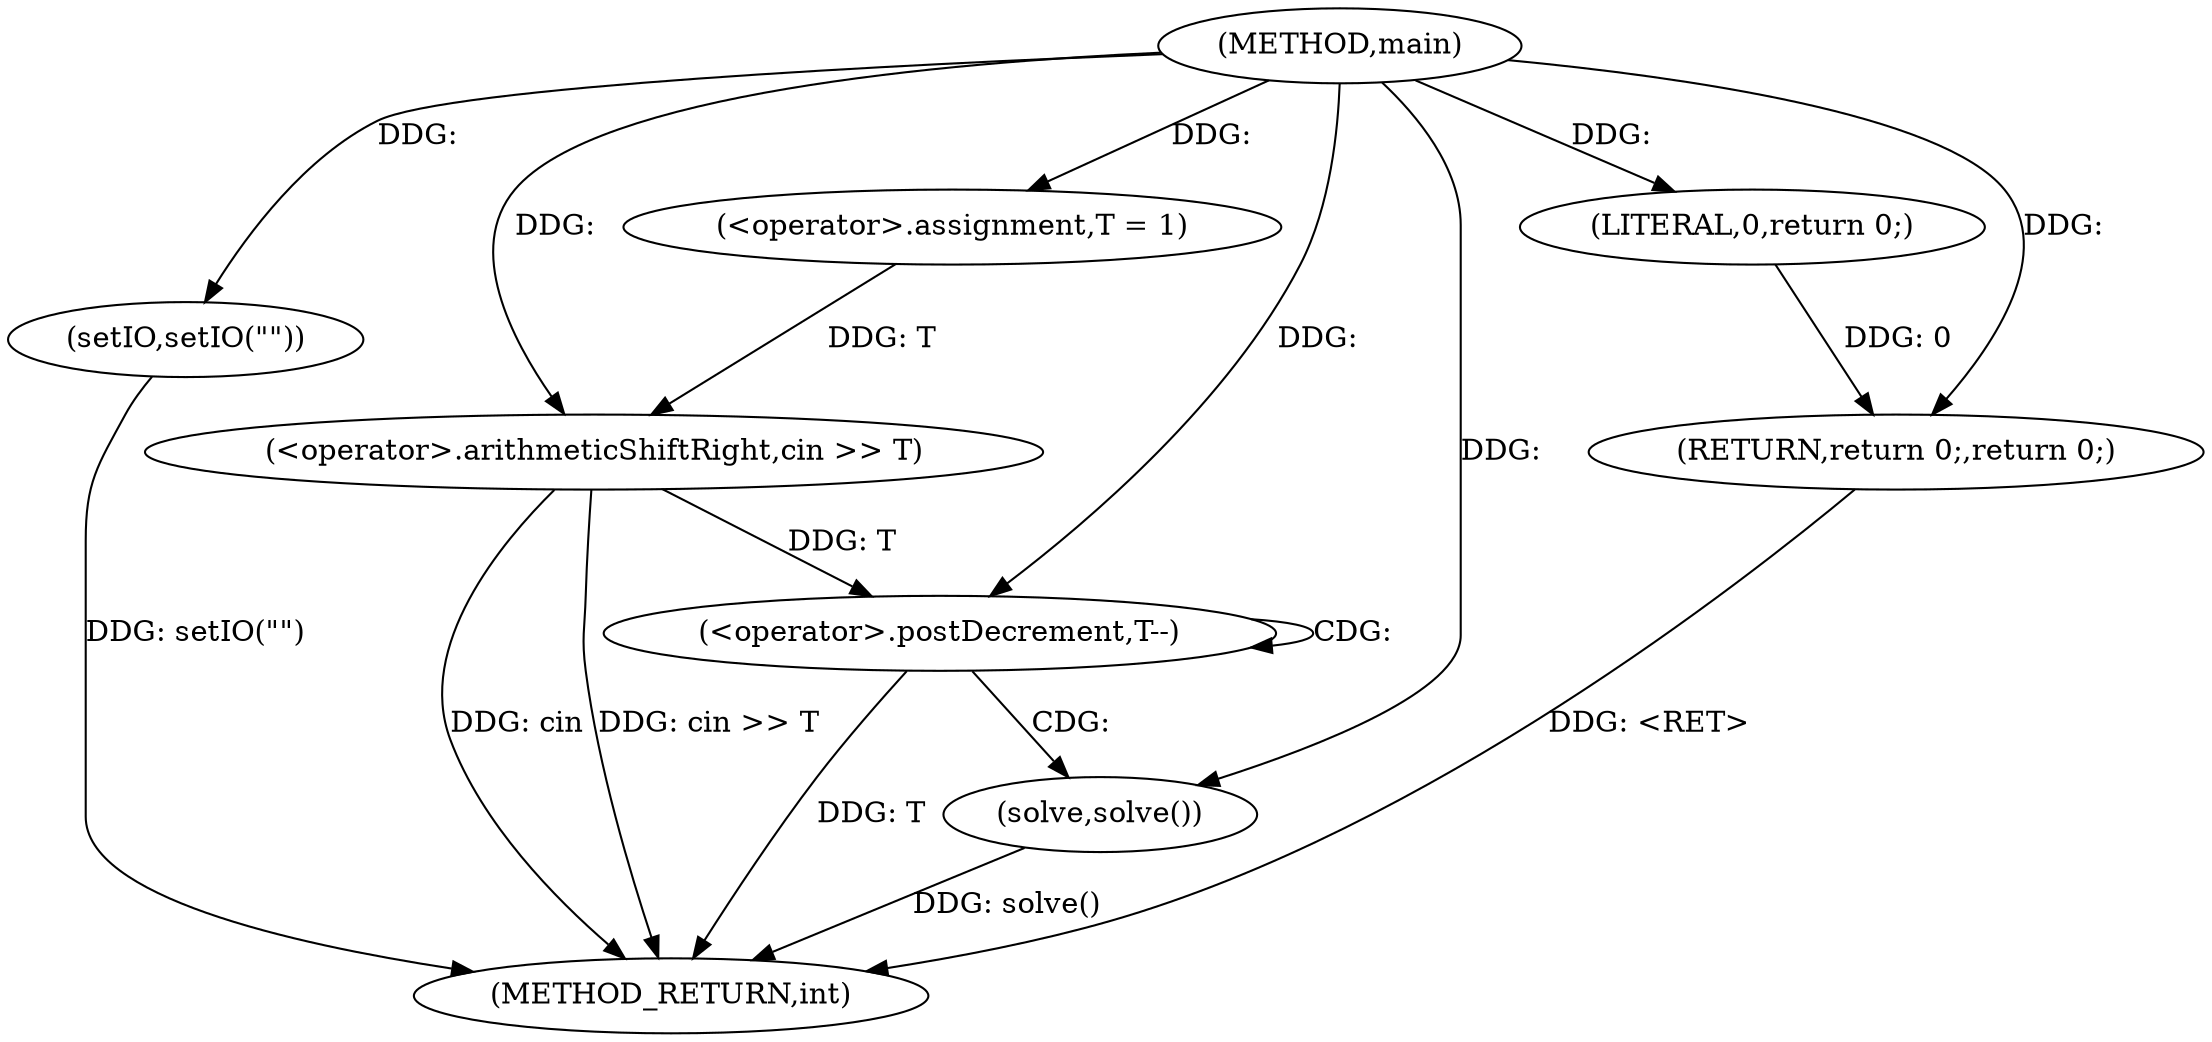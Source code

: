 digraph "main" {  
"1000605" [label = "(METHOD,main)" ]
"1000623" [label = "(METHOD_RETURN,int)" ]
"1000607" [label = "(setIO,setIO(\"\"))" ]
"1000610" [label = "(<operator>.assignment,T = 1)" ]
"1000613" [label = "(<operator>.arithmeticShiftRight,cin >> T)" ]
"1000621" [label = "(RETURN,return 0;,return 0;)" ]
"1000617" [label = "(<operator>.postDecrement,T--)" ]
"1000622" [label = "(LITERAL,0,return 0;)" ]
"1000620" [label = "(solve,solve())" ]
  "1000607" -> "1000623"  [ label = "DDG: setIO(\"\")"] 
  "1000613" -> "1000623"  [ label = "DDG: cin >> T"] 
  "1000617" -> "1000623"  [ label = "DDG: T"] 
  "1000620" -> "1000623"  [ label = "DDG: solve()"] 
  "1000621" -> "1000623"  [ label = "DDG: <RET>"] 
  "1000613" -> "1000623"  [ label = "DDG: cin"] 
  "1000605" -> "1000610"  [ label = "DDG: "] 
  "1000622" -> "1000621"  [ label = "DDG: 0"] 
  "1000605" -> "1000621"  [ label = "DDG: "] 
  "1000605" -> "1000607"  [ label = "DDG: "] 
  "1000605" -> "1000613"  [ label = "DDG: "] 
  "1000610" -> "1000613"  [ label = "DDG: T"] 
  "1000605" -> "1000622"  [ label = "DDG: "] 
  "1000613" -> "1000617"  [ label = "DDG: T"] 
  "1000605" -> "1000617"  [ label = "DDG: "] 
  "1000605" -> "1000620"  [ label = "DDG: "] 
  "1000617" -> "1000620"  [ label = "CDG: "] 
  "1000617" -> "1000617"  [ label = "CDG: "] 
}
